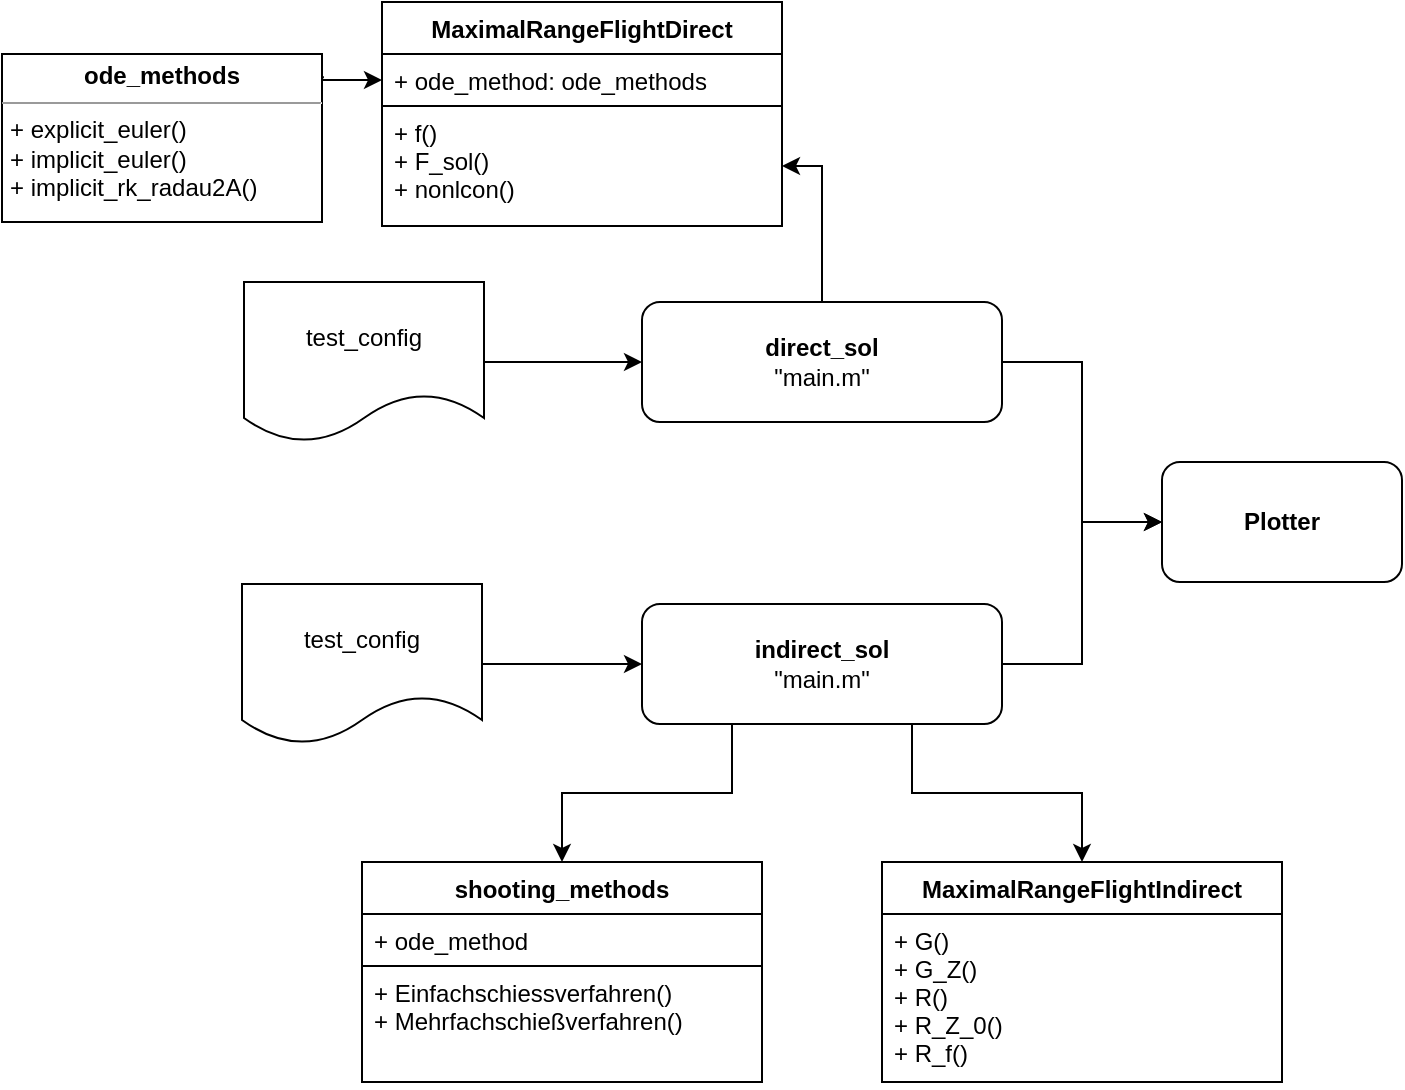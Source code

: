 <mxfile version="14.6.13" type="device"><diagram id="C5RBs43oDa-KdzZeNtuy" name="Page-1"><mxGraphModel dx="778" dy="407" grid="1" gridSize="10" guides="1" tooltips="1" connect="1" arrows="1" fold="1" page="1" pageScale="1" pageWidth="827" pageHeight="1169" math="0" shadow="0"><root><mxCell id="WIyWlLk6GJQsqaUBKTNV-0"/><mxCell id="WIyWlLk6GJQsqaUBKTNV-1" parent="WIyWlLk6GJQsqaUBKTNV-0"/><mxCell id="wE0FC0Zr6XZhptgF0uMe-20" value="&lt;b&gt;Plotter&lt;/b&gt;" style="rounded=1;whiteSpace=wrap;html=1;" vertex="1" parent="WIyWlLk6GJQsqaUBKTNV-1"><mxGeometry x="660" y="410" width="120" height="60" as="geometry"/></mxCell><mxCell id="wE0FC0Zr6XZhptgF0uMe-70" style="edgeStyle=orthogonalEdgeStyle;rounded=0;orthogonalLoop=1;jettySize=auto;html=1;exitX=0.5;exitY=0;exitDx=0;exitDy=0;" edge="1" parent="WIyWlLk6GJQsqaUBKTNV-1" source="wE0FC0Zr6XZhptgF0uMe-21" target="wE0FC0Zr6XZhptgF0uMe-46"><mxGeometry relative="1" as="geometry"/></mxCell><mxCell id="wE0FC0Zr6XZhptgF0uMe-21" value="&lt;b&gt;direct_sol&lt;/b&gt;&lt;br&gt;&quot;main.m&quot;" style="rounded=1;whiteSpace=wrap;html=1;" vertex="1" parent="WIyWlLk6GJQsqaUBKTNV-1"><mxGeometry x="400" y="330" width="180" height="60" as="geometry"/></mxCell><mxCell id="wE0FC0Zr6XZhptgF0uMe-31" style="edgeStyle=orthogonalEdgeStyle;rounded=0;orthogonalLoop=1;jettySize=auto;html=1;exitX=1;exitY=0.5;exitDx=0;exitDy=0;entryX=0;entryY=0.5;entryDx=0;entryDy=0;" edge="1" parent="WIyWlLk6GJQsqaUBKTNV-1" source="wE0FC0Zr6XZhptgF0uMe-28" target="wE0FC0Zr6XZhptgF0uMe-21"><mxGeometry relative="1" as="geometry"/></mxCell><mxCell id="wE0FC0Zr6XZhptgF0uMe-28" value="test_config" style="shape=document;whiteSpace=wrap;html=1;boundedLbl=1;" vertex="1" parent="WIyWlLk6GJQsqaUBKTNV-1"><mxGeometry x="201" y="320" width="120" height="80" as="geometry"/></mxCell><mxCell id="wE0FC0Zr6XZhptgF0uMe-57" style="edgeStyle=orthogonalEdgeStyle;rounded=0;orthogonalLoop=1;jettySize=auto;html=1;exitX=1;exitY=0.5;exitDx=0;exitDy=0;entryX=0;entryY=0.5;entryDx=0;entryDy=0;" edge="1" parent="WIyWlLk6GJQsqaUBKTNV-1" source="wE0FC0Zr6XZhptgF0uMe-29" target="wE0FC0Zr6XZhptgF0uMe-35"><mxGeometry relative="1" as="geometry"><Array as="points"><mxPoint x="369" y="511"/></Array></mxGeometry></mxCell><mxCell id="wE0FC0Zr6XZhptgF0uMe-29" value="test_config" style="shape=document;whiteSpace=wrap;html=1;boundedLbl=1;" vertex="1" parent="WIyWlLk6GJQsqaUBKTNV-1"><mxGeometry x="200" y="471" width="120" height="80" as="geometry"/></mxCell><mxCell id="wE0FC0Zr6XZhptgF0uMe-33" style="edgeStyle=orthogonalEdgeStyle;rounded=0;orthogonalLoop=1;jettySize=auto;html=1;exitX=1.006;exitY=0.138;exitDx=0;exitDy=0;entryX=0;entryY=0.5;entryDx=0;entryDy=0;exitPerimeter=0;" edge="1" parent="WIyWlLk6GJQsqaUBKTNV-1" source="wE0FC0Zr6XZhptgF0uMe-36" target="wE0FC0Zr6XZhptgF0uMe-44"><mxGeometry relative="1" as="geometry"><mxPoint x="315" y="86" as="sourcePoint"/><mxPoint x="345" y="-4" as="targetPoint"/><Array as="points"><mxPoint x="211" y="219"/></Array></mxGeometry></mxCell><mxCell id="wE0FC0Zr6XZhptgF0uMe-71" style="edgeStyle=orthogonalEdgeStyle;rounded=0;orthogonalLoop=1;jettySize=auto;html=1;exitX=0.25;exitY=1;exitDx=0;exitDy=0;entryX=0.5;entryY=0;entryDx=0;entryDy=0;" edge="1" parent="WIyWlLk6GJQsqaUBKTNV-1" source="wE0FC0Zr6XZhptgF0uMe-35" target="wE0FC0Zr6XZhptgF0uMe-60"><mxGeometry relative="1" as="geometry"/></mxCell><mxCell id="wE0FC0Zr6XZhptgF0uMe-72" style="edgeStyle=orthogonalEdgeStyle;rounded=0;orthogonalLoop=1;jettySize=auto;html=1;exitX=0.75;exitY=1;exitDx=0;exitDy=0;entryX=0.5;entryY=0;entryDx=0;entryDy=0;" edge="1" parent="WIyWlLk6GJQsqaUBKTNV-1" source="wE0FC0Zr6XZhptgF0uMe-35" target="wE0FC0Zr6XZhptgF0uMe-49"><mxGeometry relative="1" as="geometry"/></mxCell><mxCell id="wE0FC0Zr6XZhptgF0uMe-35" value="&lt;b&gt;indirect_sol&lt;/b&gt;&lt;br&gt;&quot;main.m&quot;" style="rounded=1;whiteSpace=wrap;html=1;" vertex="1" parent="WIyWlLk6GJQsqaUBKTNV-1"><mxGeometry x="400" y="481" width="180" height="60" as="geometry"/></mxCell><mxCell id="wE0FC0Zr6XZhptgF0uMe-36" value="&lt;p style=&quot;margin: 0px ; margin-top: 4px ; text-align: center&quot;&gt;&lt;b&gt;ode_methods&lt;/b&gt;&lt;/p&gt;&lt;hr size=&quot;1&quot;&gt;&lt;p style=&quot;margin: 0px ; margin-left: 4px&quot;&gt;+ explicit_euler()&lt;/p&gt;&lt;p style=&quot;margin: 0px ; margin-left: 4px&quot;&gt;+ implicit_euler()&lt;/p&gt;&lt;p style=&quot;margin: 0px ; margin-left: 4px&quot;&gt;+ implicit_rk_radau2A()&lt;/p&gt;" style="verticalAlign=top;align=left;overflow=fill;fontSize=12;fontFamily=Helvetica;html=1;" vertex="1" parent="WIyWlLk6GJQsqaUBKTNV-1"><mxGeometry x="80" y="206" width="160" height="84" as="geometry"/></mxCell><mxCell id="wE0FC0Zr6XZhptgF0uMe-43" value="MaximalRangeFlightDirect" style="swimlane;fontStyle=1;align=center;verticalAlign=top;childLayout=stackLayout;horizontal=1;startSize=26;horizontalStack=0;resizeParent=1;resizeParentMax=0;resizeLast=0;collapsible=1;marginBottom=0;" vertex="1" parent="WIyWlLk6GJQsqaUBKTNV-1"><mxGeometry x="270" y="180" width="200" height="112" as="geometry"/></mxCell><mxCell id="wE0FC0Zr6XZhptgF0uMe-44" value="+ ode_method: ode_methods" style="text;strokeColor=none;fillColor=none;align=left;verticalAlign=top;spacingLeft=4;spacingRight=4;overflow=hidden;rotatable=0;points=[[0,0.5],[1,0.5]];portConstraint=eastwest;" vertex="1" parent="wE0FC0Zr6XZhptgF0uMe-43"><mxGeometry y="26" width="200" height="26" as="geometry"/></mxCell><mxCell id="wE0FC0Zr6XZhptgF0uMe-46" value="+ f()&#10;+ F_sol()&#10;+ nonlcon()" style="text;fillColor=none;align=left;verticalAlign=top;spacingLeft=4;spacingRight=4;overflow=hidden;rotatable=0;points=[[0,0.5],[1,0.5]];portConstraint=eastwest;strokeColor=#000000;" vertex="1" parent="wE0FC0Zr6XZhptgF0uMe-43"><mxGeometry y="52" width="200" height="60" as="geometry"/></mxCell><mxCell id="wE0FC0Zr6XZhptgF0uMe-48" style="edgeStyle=orthogonalEdgeStyle;rounded=0;orthogonalLoop=1;jettySize=auto;html=1;entryX=0;entryY=0.5;entryDx=0;entryDy=0;exitX=1;exitY=0.5;exitDx=0;exitDy=0;" edge="1" parent="WIyWlLk6GJQsqaUBKTNV-1" source="wE0FC0Zr6XZhptgF0uMe-21" target="wE0FC0Zr6XZhptgF0uMe-20"><mxGeometry relative="1" as="geometry"><mxPoint x="630" y="440" as="targetPoint"/><mxPoint x="590" y="360" as="sourcePoint"/></mxGeometry></mxCell><mxCell id="wE0FC0Zr6XZhptgF0uMe-49" value="MaximalRangeFlightIndirect" style="swimlane;fontStyle=1;align=center;verticalAlign=top;childLayout=stackLayout;horizontal=1;startSize=26;horizontalStack=0;resizeParent=1;resizeParentMax=0;resizeLast=0;collapsible=1;marginBottom=0;" vertex="1" parent="WIyWlLk6GJQsqaUBKTNV-1"><mxGeometry x="520" y="610" width="200" height="110" as="geometry"/></mxCell><mxCell id="wE0FC0Zr6XZhptgF0uMe-52" value="+ G()&#10;+ G_Z()&#10;+ R()&#10;+ R_Z_0()&#10;+ R_f()" style="text;strokeColor=none;fillColor=none;align=left;verticalAlign=top;spacingLeft=4;spacingRight=4;overflow=hidden;rotatable=0;points=[[0,0.5],[1,0.5]];portConstraint=eastwest;" vertex="1" parent="wE0FC0Zr6XZhptgF0uMe-49"><mxGeometry y="26" width="200" height="84" as="geometry"/></mxCell><mxCell id="wE0FC0Zr6XZhptgF0uMe-58" style="edgeStyle=orthogonalEdgeStyle;rounded=0;orthogonalLoop=1;jettySize=auto;html=1;entryX=0;entryY=0.5;entryDx=0;entryDy=0;exitX=1;exitY=0.5;exitDx=0;exitDy=0;" edge="1" parent="WIyWlLk6GJQsqaUBKTNV-1" source="wE0FC0Zr6XZhptgF0uMe-35" target="wE0FC0Zr6XZhptgF0uMe-20"><mxGeometry relative="1" as="geometry"><mxPoint x="590" y="520" as="sourcePoint"/></mxGeometry></mxCell><mxCell id="wE0FC0Zr6XZhptgF0uMe-60" value="shooting_methods" style="swimlane;fontStyle=1;align=center;verticalAlign=top;childLayout=stackLayout;horizontal=1;startSize=26;horizontalStack=0;resizeParent=1;resizeParentMax=0;resizeLast=0;collapsible=1;marginBottom=0;" vertex="1" parent="WIyWlLk6GJQsqaUBKTNV-1"><mxGeometry x="260" y="610" width="200" height="110" as="geometry"/></mxCell><mxCell id="wE0FC0Zr6XZhptgF0uMe-61" value="+ ode_method" style="text;fillColor=none;align=left;verticalAlign=top;spacingLeft=4;spacingRight=4;overflow=hidden;rotatable=0;points=[[0,0.5],[1,0.5]];portConstraint=eastwest;labelBorderColor=none;strokeColor=#000000;" vertex="1" parent="wE0FC0Zr6XZhptgF0uMe-60"><mxGeometry y="26" width="200" height="26" as="geometry"/></mxCell><mxCell id="wE0FC0Zr6XZhptgF0uMe-62" value="+ Einfachschiessverfahren()&#10;+ Mehrfachschießverfahren()" style="text;strokeColor=none;fillColor=none;align=left;verticalAlign=top;spacingLeft=4;spacingRight=4;overflow=hidden;rotatable=0;points=[[0,0.5],[1,0.5]];portConstraint=eastwest;" vertex="1" parent="wE0FC0Zr6XZhptgF0uMe-60"><mxGeometry y="52" width="200" height="58" as="geometry"/></mxCell></root></mxGraphModel></diagram></mxfile>